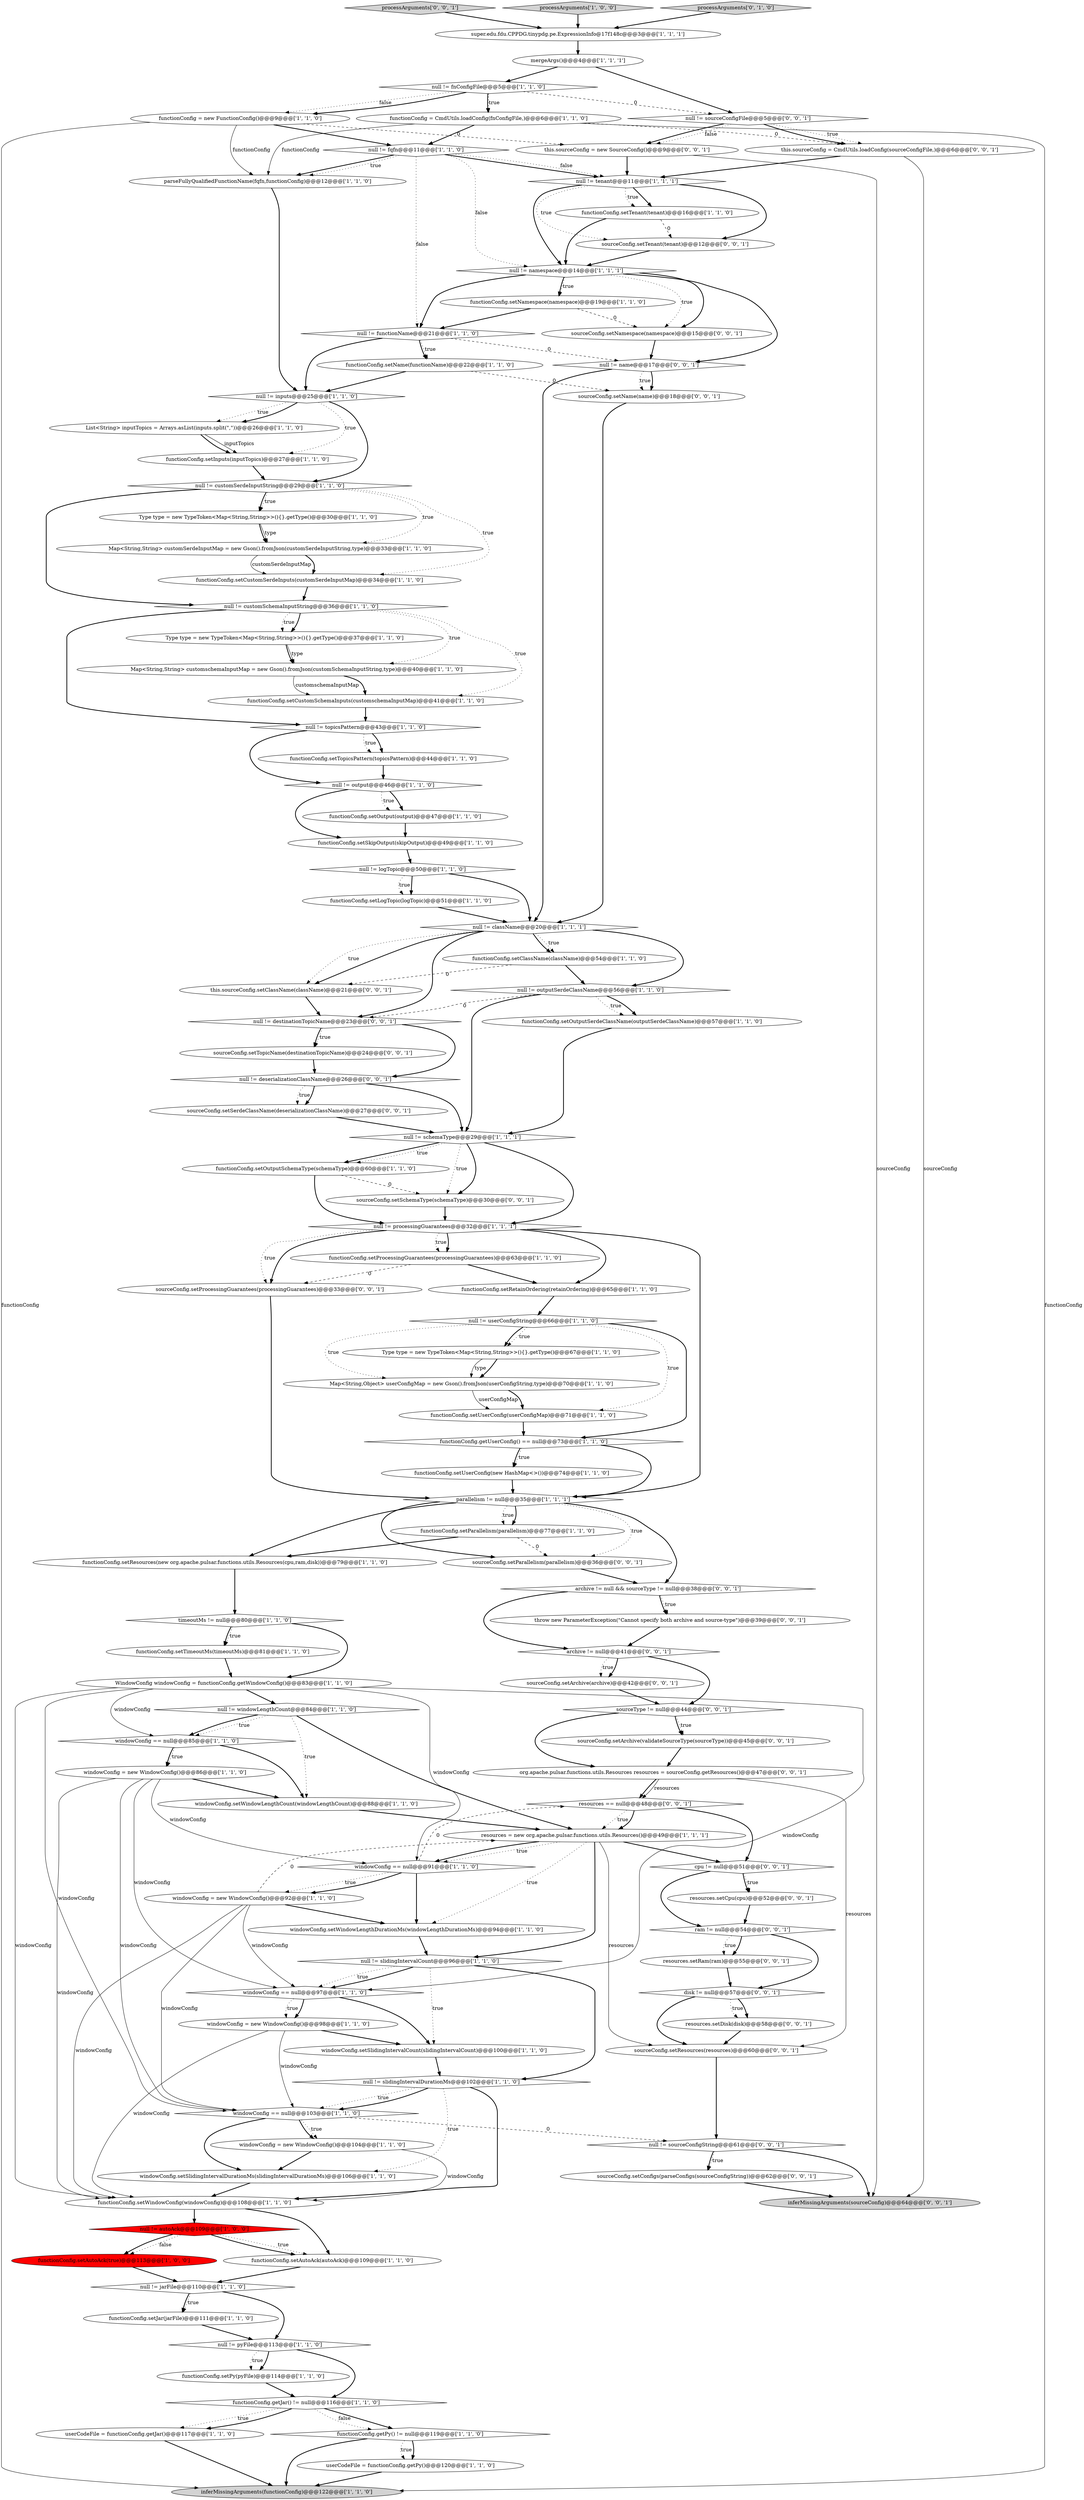 digraph {
70 [style = filled, label = "mergeArgs()@@@4@@@['1', '1', '1']", fillcolor = white, shape = ellipse image = "AAA0AAABBB1BBB"];
64 [style = filled, label = "functionConfig.setOutputSchemaType(schemaType)@@@60@@@['1', '1', '0']", fillcolor = white, shape = ellipse image = "AAA0AAABBB1BBB"];
63 [style = filled, label = "null != customSerdeInputString@@@29@@@['1', '1', '0']", fillcolor = white, shape = diamond image = "AAA0AAABBB1BBB"];
27 [style = filled, label = "Map<String,String> customSerdeInputMap = new Gson().fromJson(customSerdeInputString,type)@@@33@@@['1', '1', '0']", fillcolor = white, shape = ellipse image = "AAA0AAABBB1BBB"];
72 [style = filled, label = "null != pyFile@@@113@@@['1', '1', '0']", fillcolor = white, shape = diamond image = "AAA0AAABBB1BBB"];
71 [style = filled, label = "functionConfig.setParallelism(parallelism)@@@77@@@['1', '1', '0']", fillcolor = white, shape = ellipse image = "AAA0AAABBB1BBB"];
40 [style = filled, label = "functionConfig.setOutputSerdeClassName(outputSerdeClassName)@@@57@@@['1', '1', '0']", fillcolor = white, shape = ellipse image = "AAA0AAABBB1BBB"];
84 [style = filled, label = "archive != null && sourceType != null@@@38@@@['0', '0', '1']", fillcolor = white, shape = diamond image = "AAA0AAABBB3BBB"];
52 [style = filled, label = "null != slidingIntervalDurationMs@@@102@@@['1', '1', '0']", fillcolor = white, shape = diamond image = "AAA0AAABBB1BBB"];
25 [style = filled, label = "functionConfig.setUserConfig(userConfigMap)@@@71@@@['1', '1', '0']", fillcolor = white, shape = ellipse image = "AAA0AAABBB1BBB"];
2 [style = filled, label = "Type type = new TypeToken<Map<String,String>>(){}.getType()@@@30@@@['1', '1', '0']", fillcolor = white, shape = ellipse image = "AAA0AAABBB1BBB"];
19 [style = filled, label = "functionConfig = new FunctionConfig()@@@9@@@['1', '1', '0']", fillcolor = white, shape = ellipse image = "AAA0AAABBB1BBB"];
26 [style = filled, label = "resources = new org.apache.pulsar.functions.utils.Resources()@@@49@@@['1', '1', '1']", fillcolor = white, shape = ellipse image = "AAA0AAABBB1BBB"];
56 [style = filled, label = "null != customSchemaInputString@@@36@@@['1', '1', '0']", fillcolor = white, shape = diamond image = "AAA0AAABBB1BBB"];
67 [style = filled, label = "windowConfig.setSlidingIntervalCount(slidingIntervalCount)@@@100@@@['1', '1', '0']", fillcolor = white, shape = ellipse image = "AAA0AAABBB1BBB"];
108 [style = filled, label = "cpu != null@@@51@@@['0', '0', '1']", fillcolor = white, shape = diamond image = "AAA0AAABBB3BBB"];
112 [style = filled, label = "sourceConfig.setConfigs(parseConfigs(sourceConfigString))@@@62@@@['0', '0', '1']", fillcolor = white, shape = ellipse image = "AAA0AAABBB3BBB"];
3 [style = filled, label = "Type type = new TypeToken<Map<String,String>>(){}.getType()@@@37@@@['1', '1', '0']", fillcolor = white, shape = ellipse image = "AAA0AAABBB1BBB"];
13 [style = filled, label = "functionConfig.setTimeoutMs(timeoutMs)@@@81@@@['1', '1', '0']", fillcolor = white, shape = ellipse image = "AAA0AAABBB1BBB"];
49 [style = filled, label = "functionConfig.setSkipOutput(skipOutput)@@@49@@@['1', '1', '0']", fillcolor = white, shape = ellipse image = "AAA0AAABBB1BBB"];
77 [style = filled, label = "windowConfig == null@@@97@@@['1', '1', '0']", fillcolor = white, shape = diamond image = "AAA0AAABBB1BBB"];
78 [style = filled, label = "null != windowLengthCount@@@84@@@['1', '1', '0']", fillcolor = white, shape = diamond image = "AAA0AAABBB1BBB"];
88 [style = filled, label = "this.sourceConfig = new SourceConfig()@@@9@@@['0', '0', '1']", fillcolor = white, shape = ellipse image = "AAA0AAABBB3BBB"];
0 [style = filled, label = "functionConfig = CmdUtils.loadConfig(fnConfigFile,)@@@6@@@['1', '1', '0']", fillcolor = white, shape = ellipse image = "AAA0AAABBB1BBB"];
90 [style = filled, label = "sourceType != null@@@44@@@['0', '0', '1']", fillcolor = white, shape = diamond image = "AAA0AAABBB3BBB"];
99 [style = filled, label = "throw new ParameterException(\"Cannot specify both archive and source-type\")@@@39@@@['0', '0', '1']", fillcolor = white, shape = ellipse image = "AAA0AAABBB3BBB"];
37 [style = filled, label = "functionConfig.setOutput(output)@@@47@@@['1', '1', '0']", fillcolor = white, shape = ellipse image = "AAA0AAABBB1BBB"];
31 [style = filled, label = "functionConfig.setUserConfig(new HashMap<>())@@@74@@@['1', '1', '0']", fillcolor = white, shape = ellipse image = "AAA0AAABBB1BBB"];
75 [style = filled, label = "null != userConfigString@@@66@@@['1', '1', '0']", fillcolor = white, shape = diamond image = "AAA0AAABBB1BBB"];
1 [style = filled, label = "functionConfig.setPy(pyFile)@@@114@@@['1', '1', '0']", fillcolor = white, shape = ellipse image = "AAA0AAABBB1BBB"];
86 [style = filled, label = "processArguments['0', '0', '1']", fillcolor = lightgray, shape = diamond image = "AAA0AAABBB3BBB"];
14 [style = filled, label = "functionConfig.setCustomSerdeInputs(customSerdeInputMap)@@@34@@@['1', '1', '0']", fillcolor = white, shape = ellipse image = "AAA0AAABBB1BBB"];
87 [style = filled, label = "sourceConfig.setTenant(tenant)@@@12@@@['0', '0', '1']", fillcolor = white, shape = ellipse image = "AAA0AAABBB3BBB"];
97 [style = filled, label = "this.sourceConfig = CmdUtils.loadConfig(sourceConfigFile,)@@@6@@@['0', '0', '1']", fillcolor = white, shape = ellipse image = "AAA0AAABBB3BBB"];
12 [style = filled, label = "Map<String,Object> userConfigMap = new Gson().fromJson(userConfigString,type)@@@70@@@['1', '1', '0']", fillcolor = white, shape = ellipse image = "AAA0AAABBB1BBB"];
111 [style = filled, label = "sourceConfig.setArchive(validateSourceType(sourceType))@@@45@@@['0', '0', '1']", fillcolor = white, shape = ellipse image = "AAA0AAABBB3BBB"];
24 [style = filled, label = "functionConfig.setCustomSchemaInputs(customschemaInputMap)@@@41@@@['1', '1', '0']", fillcolor = white, shape = ellipse image = "AAA0AAABBB1BBB"];
41 [style = filled, label = "functionConfig.setTopicsPattern(topicsPattern)@@@44@@@['1', '1', '0']", fillcolor = white, shape = ellipse image = "AAA0AAABBB1BBB"];
54 [style = filled, label = "functionConfig.setWindowConfig(windowConfig)@@@108@@@['1', '1', '0']", fillcolor = white, shape = ellipse image = "AAA0AAABBB1BBB"];
35 [style = filled, label = "null != className@@@20@@@['1', '1', '1']", fillcolor = white, shape = diamond image = "AAA0AAABBB1BBB"];
30 [style = filled, label = "functionConfig.getPy() != null@@@119@@@['1', '1', '0']", fillcolor = white, shape = diamond image = "AAA0AAABBB1BBB"];
22 [style = filled, label = "processArguments['1', '0', '0']", fillcolor = lightgray, shape = diamond image = "AAA0AAABBB1BBB"];
100 [style = filled, label = "null != destinationTopicName@@@23@@@['0', '0', '1']", fillcolor = white, shape = diamond image = "AAA0AAABBB3BBB"];
7 [style = filled, label = "functionConfig.setAutoAck(autoAck)@@@109@@@['1', '1', '0']", fillcolor = white, shape = ellipse image = "AAA0AAABBB1BBB"];
29 [style = filled, label = "functionConfig.getUserConfig() == null@@@73@@@['1', '1', '0']", fillcolor = white, shape = diamond image = "AAA0AAABBB1BBB"];
98 [style = filled, label = "null != deserializationClassName@@@26@@@['0', '0', '1']", fillcolor = white, shape = diamond image = "AAA0AAABBB3BBB"];
46 [style = filled, label = "null != fqfn@@@11@@@['1', '1', '0']", fillcolor = white, shape = diamond image = "AAA0AAABBB1BBB"];
47 [style = filled, label = "WindowConfig windowConfig = functionConfig.getWindowConfig()@@@83@@@['1', '1', '0']", fillcolor = white, shape = ellipse image = "AAA0AAABBB1BBB"];
81 [style = filled, label = "functionConfig.setNamespace(namespace)@@@19@@@['1', '1', '0']", fillcolor = white, shape = ellipse image = "AAA0AAABBB1BBB"];
79 [style = filled, label = "null != slidingIntervalCount@@@96@@@['1', '1', '0']", fillcolor = white, shape = diamond image = "AAA0AAABBB1BBB"];
57 [style = filled, label = "windowConfig == null@@@103@@@['1', '1', '0']", fillcolor = white, shape = diamond image = "AAA0AAABBB1BBB"];
23 [style = filled, label = "windowConfig.setWindowLengthCount(windowLengthCount)@@@88@@@['1', '1', '0']", fillcolor = white, shape = ellipse image = "AAA0AAABBB1BBB"];
53 [style = filled, label = "null != processingGuarantees@@@32@@@['1', '1', '1']", fillcolor = white, shape = diamond image = "AAA0AAABBB1BBB"];
9 [style = filled, label = "inferMissingArguments(functionConfig)@@@122@@@['1', '1', '0']", fillcolor = lightgray, shape = ellipse image = "AAA0AAABBB1BBB"];
89 [style = filled, label = "this.sourceConfig.setClassName(className)@@@21@@@['0', '0', '1']", fillcolor = white, shape = ellipse image = "AAA0AAABBB3BBB"];
104 [style = filled, label = "sourceConfig.setProcessingGuarantees(processingGuarantees)@@@33@@@['0', '0', '1']", fillcolor = white, shape = ellipse image = "AAA0AAABBB3BBB"];
107 [style = filled, label = "sourceConfig.setName(name)@@@18@@@['0', '0', '1']", fillcolor = white, shape = ellipse image = "AAA0AAABBB3BBB"];
95 [style = filled, label = "null != sourceConfigFile@@@5@@@['0', '0', '1']", fillcolor = white, shape = diamond image = "AAA0AAABBB3BBB"];
15 [style = filled, label = "windowConfig == null@@@91@@@['1', '1', '0']", fillcolor = white, shape = diamond image = "AAA0AAABBB1BBB"];
101 [style = filled, label = "sourceConfig.setParallelism(parallelism)@@@36@@@['0', '0', '1']", fillcolor = white, shape = ellipse image = "AAA0AAABBB3BBB"];
17 [style = filled, label = "null != namespace@@@14@@@['1', '1', '1']", fillcolor = white, shape = diamond image = "AAA0AAABBB1BBB"];
34 [style = filled, label = "functionConfig.setLogTopic(logTopic)@@@51@@@['1', '1', '0']", fillcolor = white, shape = ellipse image = "AAA0AAABBB1BBB"];
62 [style = filled, label = "null != jarFile@@@110@@@['1', '1', '0']", fillcolor = white, shape = diamond image = "AAA0AAABBB1BBB"];
65 [style = filled, label = "null != autoAck@@@109@@@['1', '0', '0']", fillcolor = red, shape = diamond image = "AAA1AAABBB1BBB"];
82 [style = filled, label = "processArguments['0', '1', '0']", fillcolor = lightgray, shape = diamond image = "AAA0AAABBB2BBB"];
5 [style = filled, label = "super.edu.fdu.CPPDG.tinypdg.pe.ExpressionInfo@17f148c@@@3@@@['1', '1', '1']", fillcolor = white, shape = ellipse image = "AAA0AAABBB1BBB"];
115 [style = filled, label = "sourceConfig.setSerdeClassName(deserializationClassName)@@@27@@@['0', '0', '1']", fillcolor = white, shape = ellipse image = "AAA0AAABBB3BBB"];
94 [style = filled, label = "inferMissingArguments(sourceConfig)@@@64@@@['0', '0', '1']", fillcolor = lightgray, shape = ellipse image = "AAA0AAABBB3BBB"];
32 [style = filled, label = "functionConfig.setClassName(className)@@@54@@@['1', '1', '0']", fillcolor = white, shape = ellipse image = "AAA0AAABBB1BBB"];
109 [style = filled, label = "sourceConfig.setTopicName(destinationTopicName)@@@24@@@['0', '0', '1']", fillcolor = white, shape = ellipse image = "AAA0AAABBB3BBB"];
113 [style = filled, label = "sourceConfig.setSchemaType(schemaType)@@@30@@@['0', '0', '1']", fillcolor = white, shape = ellipse image = "AAA0AAABBB3BBB"];
96 [style = filled, label = "sourceConfig.setNamespace(namespace)@@@15@@@['0', '0', '1']", fillcolor = white, shape = ellipse image = "AAA0AAABBB3BBB"];
48 [style = filled, label = "windowConfig = new WindowConfig()@@@86@@@['1', '1', '0']", fillcolor = white, shape = ellipse image = "AAA0AAABBB1BBB"];
6 [style = filled, label = "List<String> inputTopics = Arrays.asList(inputs.split(\",\"))@@@26@@@['1', '1', '0']", fillcolor = white, shape = ellipse image = "AAA0AAABBB1BBB"];
36 [style = filled, label = "functionConfig.setInputs(inputTopics)@@@27@@@['1', '1', '0']", fillcolor = white, shape = ellipse image = "AAA0AAABBB1BBB"];
55 [style = filled, label = "functionConfig.setTenant(tenant)@@@16@@@['1', '1', '0']", fillcolor = white, shape = ellipse image = "AAA0AAABBB1BBB"];
59 [style = filled, label = "windowConfig.setSlidingIntervalDurationMs(slidingIntervalDurationMs)@@@106@@@['1', '1', '0']", fillcolor = white, shape = ellipse image = "AAA0AAABBB1BBB"];
21 [style = filled, label = "null != topicsPattern@@@43@@@['1', '1', '0']", fillcolor = white, shape = diamond image = "AAA0AAABBB1BBB"];
114 [style = filled, label = "sourceConfig.setArchive(archive)@@@42@@@['0', '0', '1']", fillcolor = white, shape = ellipse image = "AAA0AAABBB3BBB"];
116 [style = filled, label = "resources.setDisk(disk)@@@58@@@['0', '0', '1']", fillcolor = white, shape = ellipse image = "AAA0AAABBB3BBB"];
69 [style = filled, label = "windowConfig == null@@@85@@@['1', '1', '0']", fillcolor = white, shape = diamond image = "AAA0AAABBB1BBB"];
42 [style = filled, label = "null != output@@@46@@@['1', '1', '0']", fillcolor = white, shape = diamond image = "AAA0AAABBB1BBB"];
61 [style = filled, label = "functionConfig.setResources(new org.apache.pulsar.functions.utils.Resources(cpu,ram,disk))@@@79@@@['1', '1', '0']", fillcolor = white, shape = ellipse image = "AAA0AAABBB1BBB"];
83 [style = filled, label = "null != sourceConfigString@@@61@@@['0', '0', '1']", fillcolor = white, shape = diamond image = "AAA0AAABBB3BBB"];
4 [style = filled, label = "userCodeFile = functionConfig.getJar()@@@117@@@['1', '1', '0']", fillcolor = white, shape = ellipse image = "AAA0AAABBB1BBB"];
8 [style = filled, label = "null != functionName@@@21@@@['1', '1', '0']", fillcolor = white, shape = diamond image = "AAA0AAABBB1BBB"];
103 [style = filled, label = "archive != null@@@41@@@['0', '0', '1']", fillcolor = white, shape = diamond image = "AAA0AAABBB3BBB"];
44 [style = filled, label = "parallelism != null@@@35@@@['1', '1', '1']", fillcolor = white, shape = diamond image = "AAA0AAABBB1BBB"];
39 [style = filled, label = "windowConfig = new WindowConfig()@@@98@@@['1', '1', '0']", fillcolor = white, shape = ellipse image = "AAA0AAABBB1BBB"];
60 [style = filled, label = "null != outputSerdeClassName@@@56@@@['1', '1', '0']", fillcolor = white, shape = diamond image = "AAA0AAABBB1BBB"];
11 [style = filled, label = "userCodeFile = functionConfig.getPy()@@@120@@@['1', '1', '0']", fillcolor = white, shape = ellipse image = "AAA0AAABBB1BBB"];
73 [style = filled, label = "parseFullyQualifiedFunctionName(fqfn,functionConfig)@@@12@@@['1', '1', '0']", fillcolor = white, shape = ellipse image = "AAA0AAABBB1BBB"];
91 [style = filled, label = "disk != null@@@57@@@['0', '0', '1']", fillcolor = white, shape = diamond image = "AAA0AAABBB3BBB"];
76 [style = filled, label = "Type type = new TypeToken<Map<String,String>>(){}.getType()@@@67@@@['1', '1', '0']", fillcolor = white, shape = ellipse image = "AAA0AAABBB1BBB"];
105 [style = filled, label = "org.apache.pulsar.functions.utils.Resources resources = sourceConfig.getResources()@@@47@@@['0', '0', '1']", fillcolor = white, shape = ellipse image = "AAA0AAABBB3BBB"];
85 [style = filled, label = "resources.setRam(ram)@@@55@@@['0', '0', '1']", fillcolor = white, shape = ellipse image = "AAA0AAABBB3BBB"];
28 [style = filled, label = "functionConfig.getJar() != null@@@116@@@['1', '1', '0']", fillcolor = white, shape = diamond image = "AAA0AAABBB1BBB"];
50 [style = filled, label = "null != inputs@@@25@@@['1', '1', '0']", fillcolor = white, shape = diamond image = "AAA0AAABBB1BBB"];
20 [style = filled, label = "null != schemaType@@@29@@@['1', '1', '1']", fillcolor = white, shape = diamond image = "AAA0AAABBB1BBB"];
18 [style = filled, label = "Map<String,String> customschemaInputMap = new Gson().fromJson(customSchemaInputString,type)@@@40@@@['1', '1', '0']", fillcolor = white, shape = ellipse image = "AAA0AAABBB1BBB"];
93 [style = filled, label = "null != name@@@17@@@['0', '0', '1']", fillcolor = white, shape = diamond image = "AAA0AAABBB3BBB"];
92 [style = filled, label = "sourceConfig.setResources(resources)@@@60@@@['0', '0', '1']", fillcolor = white, shape = ellipse image = "AAA0AAABBB3BBB"];
110 [style = filled, label = "resources.setCpu(cpu)@@@52@@@['0', '0', '1']", fillcolor = white, shape = ellipse image = "AAA0AAABBB3BBB"];
45 [style = filled, label = "functionConfig.setJar(jarFile)@@@111@@@['1', '1', '0']", fillcolor = white, shape = ellipse image = "AAA0AAABBB1BBB"];
68 [style = filled, label = "timeoutMs != null@@@80@@@['1', '1', '0']", fillcolor = white, shape = diamond image = "AAA0AAABBB1BBB"];
106 [style = filled, label = "resources == null@@@48@@@['0', '0', '1']", fillcolor = white, shape = diamond image = "AAA0AAABBB3BBB"];
51 [style = filled, label = "windowConfig = new WindowConfig()@@@92@@@['1', '1', '0']", fillcolor = white, shape = ellipse image = "AAA0AAABBB1BBB"];
33 [style = filled, label = "functionConfig.setName(functionName)@@@22@@@['1', '1', '0']", fillcolor = white, shape = ellipse image = "AAA0AAABBB1BBB"];
43 [style = filled, label = "functionConfig.setAutoAck(true)@@@113@@@['1', '0', '0']", fillcolor = red, shape = ellipse image = "AAA1AAABBB1BBB"];
58 [style = filled, label = "null != fnConfigFile@@@5@@@['1', '1', '0']", fillcolor = white, shape = diamond image = "AAA0AAABBB1BBB"];
38 [style = filled, label = "functionConfig.setRetainOrdering(retainOrdering)@@@65@@@['1', '1', '0']", fillcolor = white, shape = ellipse image = "AAA0AAABBB1BBB"];
102 [style = filled, label = "ram != null@@@54@@@['0', '0', '1']", fillcolor = white, shape = diamond image = "AAA0AAABBB3BBB"];
10 [style = filled, label = "functionConfig.setProcessingGuarantees(processingGuarantees)@@@63@@@['1', '1', '0']", fillcolor = white, shape = ellipse image = "AAA0AAABBB1BBB"];
16 [style = filled, label = "windowConfig.setWindowLengthDurationMs(windowLengthDurationMs)@@@94@@@['1', '1', '0']", fillcolor = white, shape = ellipse image = "AAA0AAABBB1BBB"];
66 [style = filled, label = "null != logTopic@@@50@@@['1', '1', '0']", fillcolor = white, shape = diamond image = "AAA0AAABBB1BBB"];
80 [style = filled, label = "null != tenant@@@11@@@['1', '1', '1']", fillcolor = white, shape = diamond image = "AAA0AAABBB1BBB"];
74 [style = filled, label = "windowConfig = new WindowConfig()@@@104@@@['1', '1', '0']", fillcolor = white, shape = ellipse image = "AAA0AAABBB1BBB"];
44->71 [style = bold, label=""];
90->111 [style = bold, label=""];
60->100 [style = dashed, label="0"];
55->17 [style = bold, label=""];
111->105 [style = bold, label=""];
13->47 [style = bold, label=""];
79->67 [style = dotted, label="true"];
21->42 [style = bold, label=""];
7->62 [style = bold, label=""];
56->24 [style = dotted, label="true"];
62->45 [style = dotted, label="true"];
88->94 [style = solid, label="sourceConfig"];
37->49 [style = bold, label=""];
0->46 [style = bold, label=""];
97->80 [style = bold, label=""];
58->0 [style = bold, label=""];
50->6 [style = dotted, label="true"];
56->3 [style = bold, label=""];
56->18 [style = dotted, label="true"];
69->48 [style = dotted, label="true"];
63->2 [style = dotted, label="true"];
75->29 [style = bold, label=""];
82->5 [style = bold, label=""];
53->44 [style = bold, label=""];
106->108 [style = bold, label=""];
63->56 [style = bold, label=""];
64->53 [style = bold, label=""];
103->90 [style = bold, label=""];
58->19 [style = dotted, label="false"];
98->115 [style = dotted, label="true"];
84->99 [style = bold, label=""];
40->20 [style = bold, label=""];
25->29 [style = bold, label=""];
57->59 [style = bold, label=""];
113->53 [style = bold, label=""];
11->9 [style = bold, label=""];
84->103 [style = bold, label=""];
78->69 [style = dotted, label="true"];
86->5 [style = bold, label=""];
26->108 [style = bold, label=""];
54->65 [style = bold, label=""];
3->18 [style = bold, label=""];
100->109 [style = bold, label=""];
108->110 [style = dotted, label="true"];
30->11 [style = bold, label=""];
1->28 [style = bold, label=""];
20->113 [style = bold, label=""];
81->96 [style = dashed, label="0"];
103->114 [style = dotted, label="true"];
65->7 [style = bold, label=""];
61->68 [style = bold, label=""];
24->21 [style = bold, label=""];
93->107 [style = bold, label=""];
39->67 [style = bold, label=""];
57->74 [style = dotted, label="true"];
57->74 [style = bold, label=""];
88->80 [style = bold, label=""];
77->39 [style = bold, label=""];
98->115 [style = bold, label=""];
26->15 [style = bold, label=""];
0->73 [style = solid, label="functionConfig"];
47->15 [style = solid, label="windowConfig"];
100->109 [style = dotted, label="true"];
29->44 [style = bold, label=""];
58->19 [style = bold, label=""];
26->16 [style = dotted, label="true"];
56->3 [style = dotted, label="true"];
79->77 [style = dotted, label="true"];
48->77 [style = solid, label="windowConfig"];
53->38 [style = bold, label=""];
17->93 [style = bold, label=""];
105->106 [style = bold, label=""];
19->73 [style = solid, label="functionConfig"];
50->63 [style = bold, label=""];
67->52 [style = bold, label=""];
59->54 [style = bold, label=""];
0->97 [style = dashed, label="0"];
44->101 [style = dotted, label="true"];
46->80 [style = bold, label=""];
74->59 [style = bold, label=""];
52->57 [style = dotted, label="true"];
104->44 [style = bold, label=""];
36->63 [style = bold, label=""];
95->88 [style = bold, label=""];
77->39 [style = dotted, label="true"];
90->111 [style = dotted, label="true"];
28->30 [style = bold, label=""];
72->1 [style = bold, label=""];
109->98 [style = bold, label=""];
108->110 [style = bold, label=""];
39->54 [style = solid, label="windowConfig"];
102->85 [style = bold, label=""];
75->12 [style = dotted, label="true"];
63->2 [style = bold, label=""];
46->8 [style = dotted, label="false"];
21->41 [style = bold, label=""];
62->45 [style = bold, label=""];
48->54 [style = solid, label="windowConfig"];
50->36 [style = dotted, label="true"];
14->56 [style = bold, label=""];
51->16 [style = bold, label=""];
102->91 [style = bold, label=""];
85->91 [style = bold, label=""];
52->59 [style = dotted, label="true"];
33->50 [style = bold, label=""];
66->35 [style = bold, label=""];
22->5 [style = bold, label=""];
35->32 [style = dotted, label="true"];
91->116 [style = dotted, label="true"];
75->76 [style = dotted, label="true"];
66->34 [style = bold, label=""];
71->61 [style = bold, label=""];
79->52 [style = bold, label=""];
10->104 [style = dashed, label="0"];
8->33 [style = dotted, label="true"];
98->20 [style = bold, label=""];
56->21 [style = bold, label=""];
69->23 [style = bold, label=""];
87->17 [style = bold, label=""];
15->51 [style = dotted, label="true"];
114->90 [style = bold, label=""];
2->27 [style = bold, label=""];
63->14 [style = dotted, label="true"];
80->87 [style = dotted, label="true"];
17->96 [style = bold, label=""];
84->99 [style = dotted, label="true"];
29->31 [style = dotted, label="true"];
35->100 [style = bold, label=""];
19->46 [style = bold, label=""];
78->26 [style = bold, label=""];
34->35 [style = bold, label=""];
95->97 [style = dotted, label="true"];
48->57 [style = solid, label="windowConfig"];
51->54 [style = solid, label="windowConfig"];
93->35 [style = bold, label=""];
53->10 [style = bold, label=""];
76->12 [style = bold, label=""];
110->102 [style = bold, label=""];
47->57 [style = solid, label="windowConfig"];
47->69 [style = solid, label="windowConfig"];
60->40 [style = dotted, label="true"];
70->95 [style = bold, label=""];
108->102 [style = bold, label=""];
52->54 [style = bold, label=""];
35->89 [style = bold, label=""];
17->96 [style = dotted, label="true"];
103->114 [style = bold, label=""];
48->15 [style = solid, label="windowConfig"];
17->8 [style = bold, label=""];
8->33 [style = bold, label=""];
44->61 [style = bold, label=""];
16->79 [style = bold, label=""];
4->9 [style = bold, label=""];
60->20 [style = bold, label=""];
18->24 [style = bold, label=""];
42->37 [style = bold, label=""];
106->26 [style = dotted, label="true"];
54->7 [style = bold, label=""];
51->57 [style = solid, label="windowConfig"];
27->14 [style = bold, label=""];
116->92 [style = bold, label=""];
63->27 [style = dotted, label="true"];
65->43 [style = dotted, label="false"];
83->112 [style = dotted, label="true"];
47->78 [style = bold, label=""];
44->71 [style = dotted, label="true"];
35->32 [style = bold, label=""];
30->9 [style = bold, label=""];
99->103 [style = bold, label=""];
83->112 [style = bold, label=""];
53->10 [style = dotted, label="true"];
44->101 [style = bold, label=""];
51->77 [style = solid, label="windowConfig"];
95->97 [style = bold, label=""];
51->26 [style = dashed, label="0"];
92->83 [style = bold, label=""];
58->0 [style = dotted, label="true"];
97->94 [style = solid, label="sourceConfig"];
48->23 [style = bold, label=""];
21->41 [style = dotted, label="true"];
32->60 [style = bold, label=""];
66->34 [style = dotted, label="true"];
83->94 [style = bold, label=""];
80->55 [style = bold, label=""];
57->83 [style = dashed, label="0"];
74->54 [style = solid, label="windowConfig"];
31->44 [style = bold, label=""];
53->104 [style = bold, label=""];
12->25 [style = solid, label="userConfigMap"];
39->57 [style = solid, label="windowConfig"];
101->84 [style = bold, label=""];
20->64 [style = bold, label=""];
33->107 [style = dashed, label="0"];
72->28 [style = bold, label=""];
107->35 [style = bold, label=""];
20->64 [style = dotted, label="true"];
0->9 [style = solid, label="functionConfig"];
26->15 [style = dotted, label="true"];
28->4 [style = dotted, label="true"];
8->50 [style = bold, label=""];
35->89 [style = dotted, label="true"];
77->67 [style = bold, label=""];
45->72 [style = bold, label=""];
6->36 [style = solid, label="inputTopics"];
75->76 [style = bold, label=""];
35->60 [style = bold, label=""];
30->11 [style = dotted, label="true"];
80->55 [style = dotted, label="true"];
91->116 [style = bold, label=""];
32->89 [style = dashed, label="0"];
58->95 [style = dashed, label="0"];
26->92 [style = solid, label="resources"];
46->73 [style = bold, label=""];
10->38 [style = bold, label=""];
91->92 [style = bold, label=""];
15->106 [style = dashed, label="0"];
38->75 [style = bold, label=""];
19->9 [style = solid, label="functionConfig"];
78->23 [style = dotted, label="true"];
20->113 [style = dotted, label="true"];
43->62 [style = bold, label=""];
5->70 [style = bold, label=""];
50->6 [style = bold, label=""];
69->48 [style = bold, label=""];
3->18 [style = solid, label="type"];
72->1 [style = dotted, label="true"];
27->14 [style = solid, label="customSerdeInputMap"];
73->50 [style = bold, label=""];
65->43 [style = bold, label=""];
93->107 [style = dotted, label="true"];
71->101 [style = dashed, label="0"];
29->31 [style = bold, label=""];
18->24 [style = solid, label="customschemaInputMap"];
23->26 [style = bold, label=""];
55->87 [style = dashed, label="0"];
80->87 [style = bold, label=""];
17->81 [style = dotted, label="true"];
44->84 [style = bold, label=""];
20->53 [style = bold, label=""];
15->16 [style = bold, label=""];
46->73 [style = dotted, label="true"];
46->80 [style = dotted, label="false"];
75->25 [style = dotted, label="true"];
6->36 [style = bold, label=""];
102->85 [style = dotted, label="true"];
79->77 [style = bold, label=""];
115->20 [style = bold, label=""];
47->54 [style = solid, label="windowConfig"];
49->66 [style = bold, label=""];
89->100 [style = bold, label=""];
19->88 [style = dashed, label="0"];
64->113 [style = dashed, label="0"];
70->58 [style = bold, label=""];
112->94 [style = bold, label=""];
105->92 [style = solid, label="resources"];
100->98 [style = bold, label=""];
2->27 [style = solid, label="type"];
12->25 [style = bold, label=""];
60->40 [style = bold, label=""];
53->104 [style = dotted, label="true"];
65->7 [style = dotted, label="true"];
62->72 [style = bold, label=""];
78->69 [style = bold, label=""];
76->12 [style = solid, label="type"];
17->81 [style = bold, label=""];
8->93 [style = dashed, label="0"];
68->47 [style = bold, label=""];
80->17 [style = bold, label=""];
96->93 [style = bold, label=""];
46->17 [style = dotted, label="false"];
81->8 [style = bold, label=""];
42->49 [style = bold, label=""];
68->13 [style = dotted, label="true"];
26->79 [style = bold, label=""];
47->77 [style = solid, label="windowConfig"];
68->13 [style = bold, label=""];
52->57 [style = bold, label=""];
106->26 [style = bold, label=""];
105->106 [style = solid, label="resources"];
90->105 [style = bold, label=""];
28->30 [style = dotted, label="false"];
42->37 [style = dotted, label="true"];
95->88 [style = dotted, label="false"];
28->4 [style = bold, label=""];
41->42 [style = bold, label=""];
15->51 [style = bold, label=""];
}
